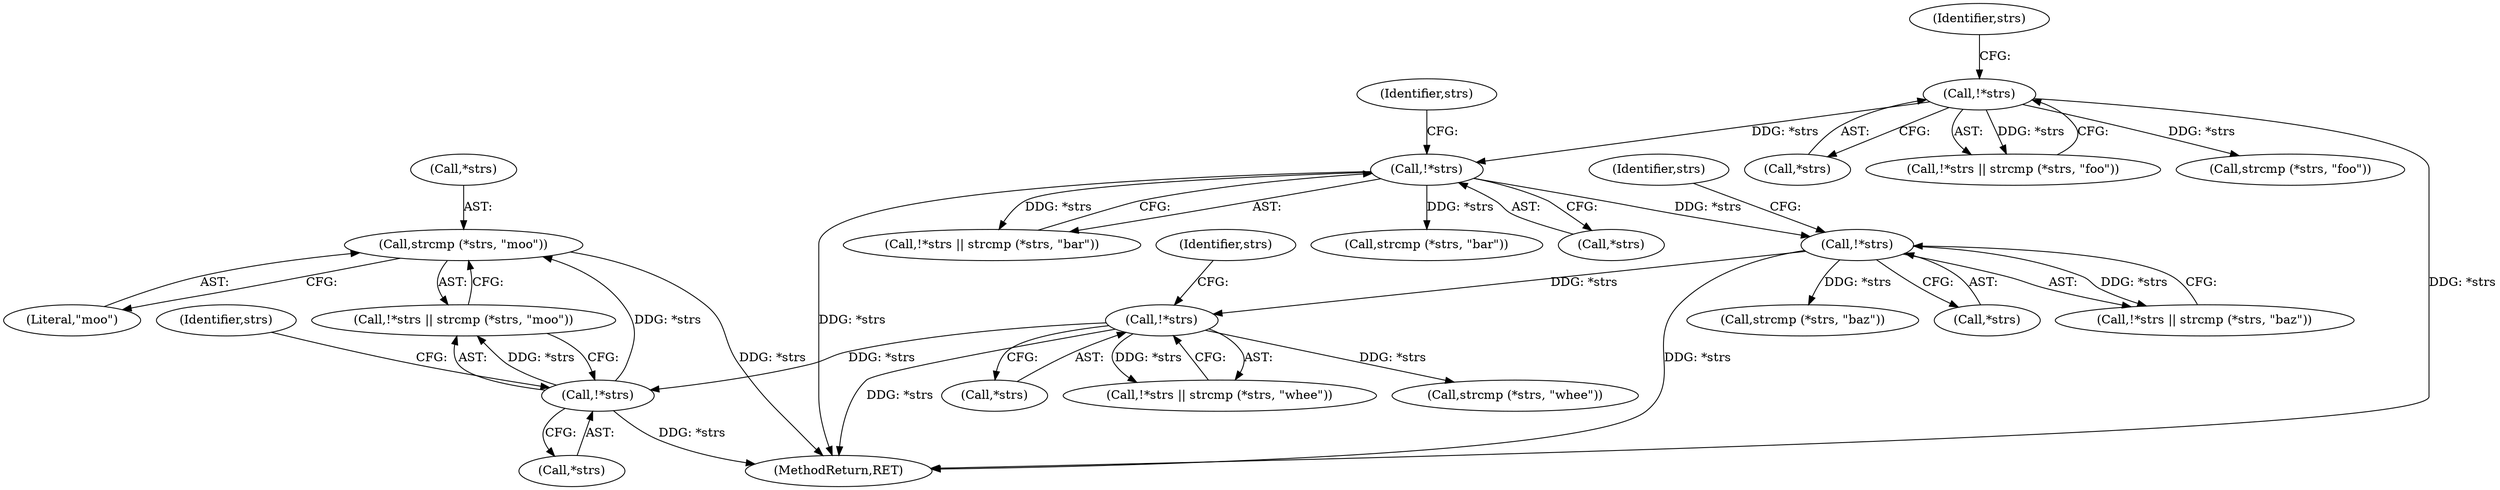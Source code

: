 digraph "1_dbus_9a6bce9b615abca6068348c1606ba8eaf13d9ae0_33@API" {
"1000225" [label="(Call,strcmp (*strs, \"moo\"))"];
"1000222" [label="(Call,!*strs)"];
"1000203" [label="(Call,!*strs)"];
"1000184" [label="(Call,!*strs)"];
"1000149" [label="(Call,!*strs)"];
"1000130" [label="(Call,!*strs)"];
"1000226" [label="(Call,*strs)"];
"1000227" [label="(Identifier,strs)"];
"1000154" [label="(Identifier,strs)"];
"1000203" [label="(Call,!*strs)"];
"1000135" [label="(Identifier,strs)"];
"1000187" [label="(Call,strcmp (*strs, \"baz\"))"];
"1000202" [label="(Call,!*strs || strcmp (*strs, \"whee\"))"];
"1000149" [label="(Call,!*strs)"];
"1000206" [label="(Call,strcmp (*strs, \"whee\"))"];
"1000228" [label="(Literal,\"moo\")"];
"1000225" [label="(Call,strcmp (*strs, \"moo\"))"];
"1000131" [label="(Call,*strs)"];
"1000302" [label="(MethodReturn,RET)"];
"1000148" [label="(Call,!*strs || strcmp (*strs, \"bar\"))"];
"1000129" [label="(Call,!*strs || strcmp (*strs, \"foo\"))"];
"1000152" [label="(Call,strcmp (*strs, \"bar\"))"];
"1000223" [label="(Call,*strs)"];
"1000130" [label="(Call,!*strs)"];
"1000189" [label="(Identifier,strs)"];
"1000221" [label="(Call,!*strs || strcmp (*strs, \"moo\"))"];
"1000208" [label="(Identifier,strs)"];
"1000185" [label="(Call,*strs)"];
"1000183" [label="(Call,!*strs || strcmp (*strs, \"baz\"))"];
"1000204" [label="(Call,*strs)"];
"1000222" [label="(Call,!*strs)"];
"1000150" [label="(Call,*strs)"];
"1000133" [label="(Call,strcmp (*strs, \"foo\"))"];
"1000184" [label="(Call,!*strs)"];
"1000225" -> "1000221"  [label="AST: "];
"1000225" -> "1000228"  [label="CFG: "];
"1000226" -> "1000225"  [label="AST: "];
"1000228" -> "1000225"  [label="AST: "];
"1000221" -> "1000225"  [label="CFG: "];
"1000225" -> "1000302"  [label="DDG: *strs"];
"1000222" -> "1000225"  [label="DDG: *strs"];
"1000222" -> "1000221"  [label="AST: "];
"1000222" -> "1000223"  [label="CFG: "];
"1000223" -> "1000222"  [label="AST: "];
"1000227" -> "1000222"  [label="CFG: "];
"1000221" -> "1000222"  [label="CFG: "];
"1000222" -> "1000302"  [label="DDG: *strs"];
"1000222" -> "1000221"  [label="DDG: *strs"];
"1000203" -> "1000222"  [label="DDG: *strs"];
"1000203" -> "1000202"  [label="AST: "];
"1000203" -> "1000204"  [label="CFG: "];
"1000204" -> "1000203"  [label="AST: "];
"1000208" -> "1000203"  [label="CFG: "];
"1000202" -> "1000203"  [label="CFG: "];
"1000203" -> "1000302"  [label="DDG: *strs"];
"1000203" -> "1000202"  [label="DDG: *strs"];
"1000184" -> "1000203"  [label="DDG: *strs"];
"1000203" -> "1000206"  [label="DDG: *strs"];
"1000184" -> "1000183"  [label="AST: "];
"1000184" -> "1000185"  [label="CFG: "];
"1000185" -> "1000184"  [label="AST: "];
"1000189" -> "1000184"  [label="CFG: "];
"1000183" -> "1000184"  [label="CFG: "];
"1000184" -> "1000302"  [label="DDG: *strs"];
"1000184" -> "1000183"  [label="DDG: *strs"];
"1000149" -> "1000184"  [label="DDG: *strs"];
"1000184" -> "1000187"  [label="DDG: *strs"];
"1000149" -> "1000148"  [label="AST: "];
"1000149" -> "1000150"  [label="CFG: "];
"1000150" -> "1000149"  [label="AST: "];
"1000154" -> "1000149"  [label="CFG: "];
"1000148" -> "1000149"  [label="CFG: "];
"1000149" -> "1000302"  [label="DDG: *strs"];
"1000149" -> "1000148"  [label="DDG: *strs"];
"1000130" -> "1000149"  [label="DDG: *strs"];
"1000149" -> "1000152"  [label="DDG: *strs"];
"1000130" -> "1000129"  [label="AST: "];
"1000130" -> "1000131"  [label="CFG: "];
"1000131" -> "1000130"  [label="AST: "];
"1000135" -> "1000130"  [label="CFG: "];
"1000129" -> "1000130"  [label="CFG: "];
"1000130" -> "1000302"  [label="DDG: *strs"];
"1000130" -> "1000129"  [label="DDG: *strs"];
"1000130" -> "1000133"  [label="DDG: *strs"];
}
